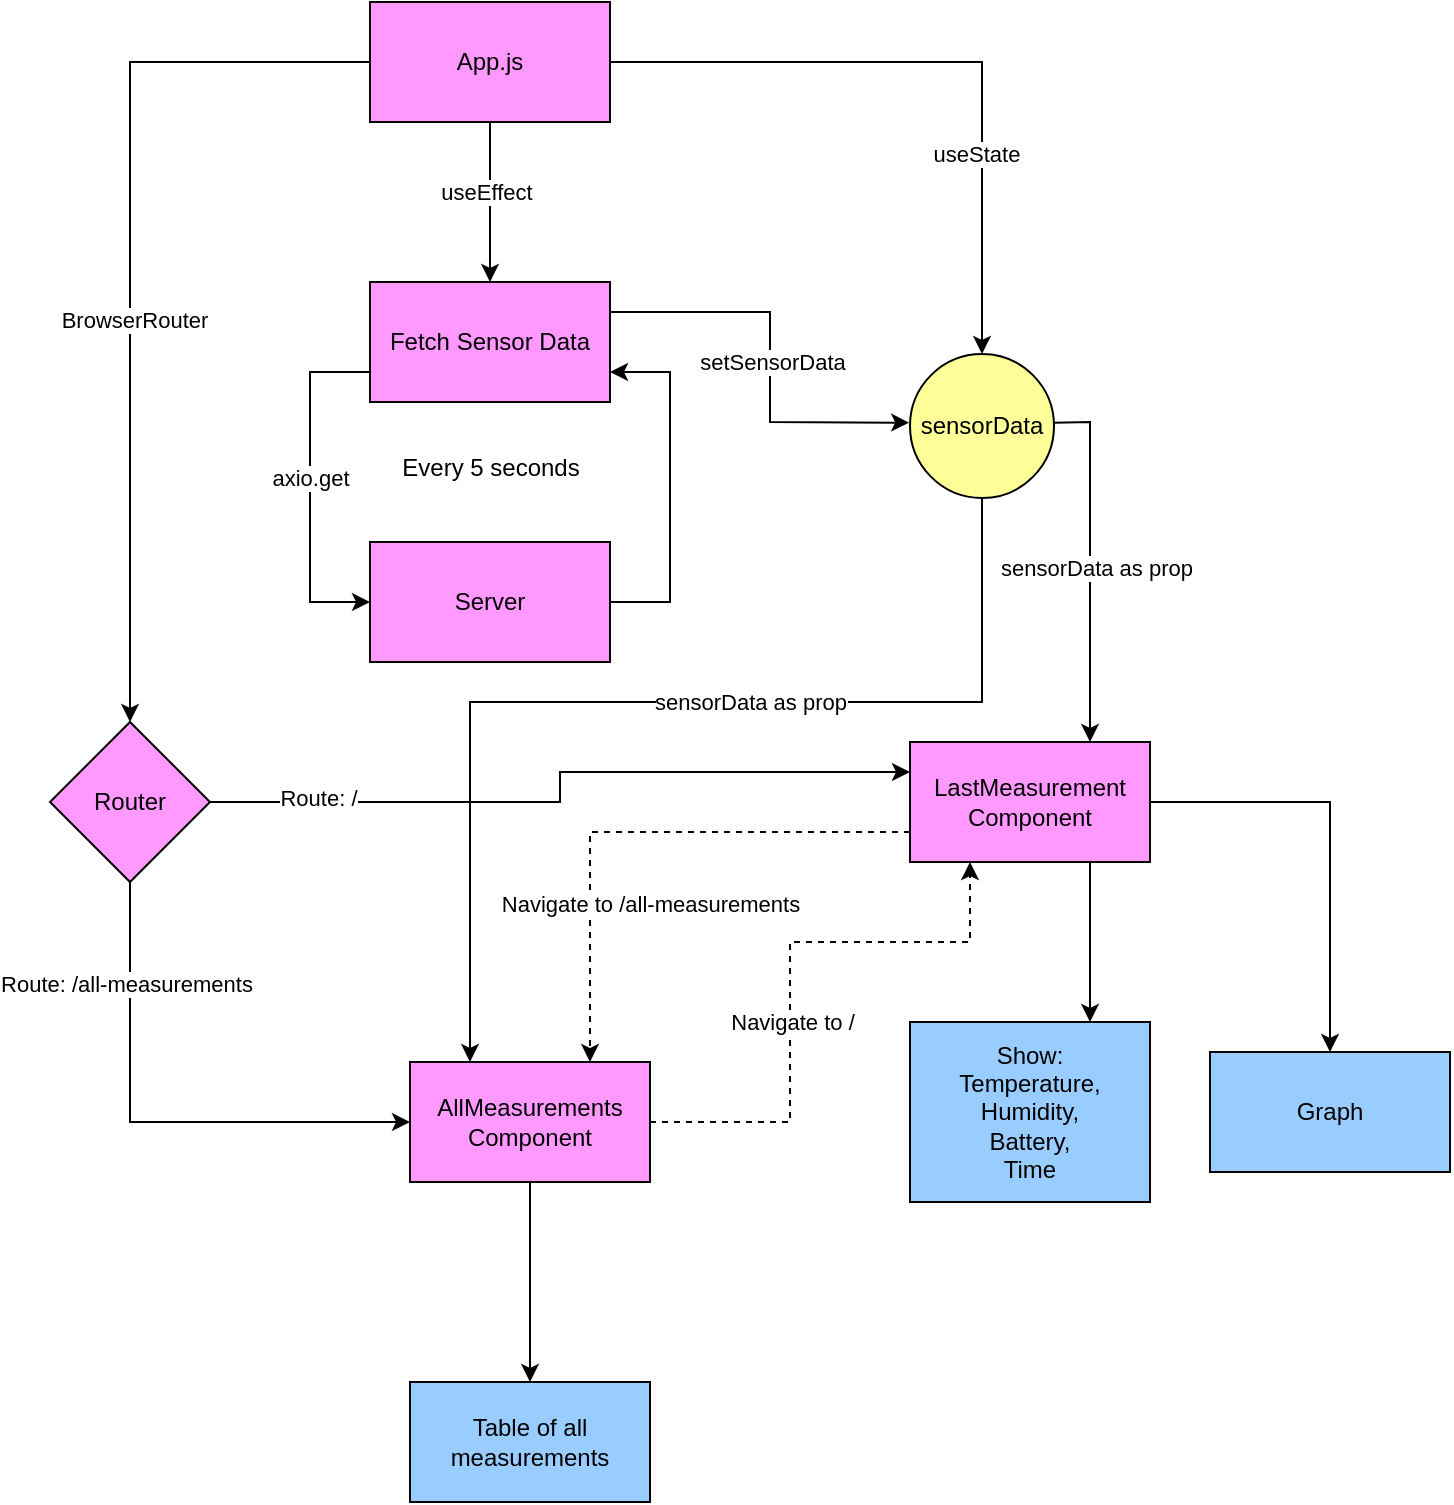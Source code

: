 <mxfile version="24.4.0" type="github">
  <diagram name="Page-1" id="SEWsyKc5rU6Fcgs1RWHf">
    <mxGraphModel dx="958" dy="503" grid="1" gridSize="10" guides="1" tooltips="1" connect="1" arrows="1" fold="1" page="1" pageScale="1" pageWidth="827" pageHeight="1169" math="0" shadow="0">
      <root>
        <mxCell id="0" />
        <mxCell id="1" parent="0" />
        <mxCell id="LvXoCR6ephxCl3afvVT1-3" value="" style="edgeStyle=orthogonalEdgeStyle;rounded=0;orthogonalLoop=1;jettySize=auto;html=1;" edge="1" parent="1" source="LvXoCR6ephxCl3afvVT1-1" target="LvXoCR6ephxCl3afvVT1-2">
          <mxGeometry relative="1" as="geometry" />
        </mxCell>
        <mxCell id="LvXoCR6ephxCl3afvVT1-47" value="useEffect" style="edgeLabel;html=1;align=center;verticalAlign=middle;resizable=0;points=[];" vertex="1" connectable="0" parent="LvXoCR6ephxCl3afvVT1-3">
          <mxGeometry x="-0.135" y="-2" relative="1" as="geometry">
            <mxPoint as="offset" />
          </mxGeometry>
        </mxCell>
        <mxCell id="LvXoCR6ephxCl3afvVT1-18" style="edgeStyle=orthogonalEdgeStyle;rounded=0;orthogonalLoop=1;jettySize=auto;html=1;entryX=0.5;entryY=0;entryDx=0;entryDy=0;" edge="1" parent="1" source="LvXoCR6ephxCl3afvVT1-1" target="LvXoCR6ephxCl3afvVT1-11">
          <mxGeometry relative="1" as="geometry" />
        </mxCell>
        <mxCell id="LvXoCR6ephxCl3afvVT1-37" value="useState" style="edgeLabel;html=1;align=center;verticalAlign=middle;resizable=0;points=[];" vertex="1" connectable="0" parent="LvXoCR6ephxCl3afvVT1-18">
          <mxGeometry x="0.395" y="-3" relative="1" as="geometry">
            <mxPoint as="offset" />
          </mxGeometry>
        </mxCell>
        <mxCell id="LvXoCR6ephxCl3afvVT1-24" style="edgeStyle=orthogonalEdgeStyle;rounded=0;orthogonalLoop=1;jettySize=auto;html=1;entryX=0.5;entryY=0;entryDx=0;entryDy=0;" edge="1" parent="1" source="LvXoCR6ephxCl3afvVT1-1" target="LvXoCR6ephxCl3afvVT1-4">
          <mxGeometry relative="1" as="geometry" />
        </mxCell>
        <mxCell id="LvXoCR6ephxCl3afvVT1-41" value="BrowserRouter" style="edgeLabel;html=1;align=center;verticalAlign=middle;resizable=0;points=[];" vertex="1" connectable="0" parent="LvXoCR6ephxCl3afvVT1-24">
          <mxGeometry x="0.107" y="2" relative="1" as="geometry">
            <mxPoint as="offset" />
          </mxGeometry>
        </mxCell>
        <mxCell id="LvXoCR6ephxCl3afvVT1-1" value="App.js" style="rounded=0;whiteSpace=wrap;html=1;fillColor=#FF99FF;" vertex="1" parent="1">
          <mxGeometry x="350" y="350" width="120" height="60" as="geometry" />
        </mxCell>
        <mxCell id="LvXoCR6ephxCl3afvVT1-2" value="Fetch Sensor Data" style="whiteSpace=wrap;html=1;rounded=0;fillColor=#FF99FF;" vertex="1" parent="1">
          <mxGeometry x="350" y="490" width="120" height="60" as="geometry" />
        </mxCell>
        <mxCell id="LvXoCR6ephxCl3afvVT1-28" style="edgeStyle=orthogonalEdgeStyle;rounded=0;orthogonalLoop=1;jettySize=auto;html=1;entryX=0;entryY=0.5;entryDx=0;entryDy=0;" edge="1" parent="1" source="LvXoCR6ephxCl3afvVT1-4" target="LvXoCR6ephxCl3afvVT1-16">
          <mxGeometry relative="1" as="geometry">
            <Array as="points">
              <mxPoint x="230" y="910" />
            </Array>
          </mxGeometry>
        </mxCell>
        <mxCell id="LvXoCR6ephxCl3afvVT1-42" value="Route: /all-measurements" style="edgeLabel;html=1;align=center;verticalAlign=middle;resizable=0;points=[];" vertex="1" connectable="0" parent="LvXoCR6ephxCl3afvVT1-28">
          <mxGeometry x="-0.609" y="-2" relative="1" as="geometry">
            <mxPoint as="offset" />
          </mxGeometry>
        </mxCell>
        <mxCell id="LvXoCR6ephxCl3afvVT1-29" style="edgeStyle=orthogonalEdgeStyle;rounded=0;orthogonalLoop=1;jettySize=auto;html=1;entryX=0;entryY=0.25;entryDx=0;entryDy=0;" edge="1" parent="1" source="LvXoCR6ephxCl3afvVT1-4" target="LvXoCR6ephxCl3afvVT1-12">
          <mxGeometry relative="1" as="geometry" />
        </mxCell>
        <mxCell id="LvXoCR6ephxCl3afvVT1-40" value="Route: /" style="edgeLabel;html=1;align=center;verticalAlign=middle;resizable=0;points=[];" vertex="1" connectable="0" parent="LvXoCR6ephxCl3afvVT1-29">
          <mxGeometry x="-0.706" y="2" relative="1" as="geometry">
            <mxPoint as="offset" />
          </mxGeometry>
        </mxCell>
        <mxCell id="LvXoCR6ephxCl3afvVT1-4" value="Router" style="rhombus;whiteSpace=wrap;html=1;fillColor=#FF99FF;" vertex="1" parent="1">
          <mxGeometry x="190" y="710" width="80" height="80" as="geometry" />
        </mxCell>
        <mxCell id="LvXoCR6ephxCl3afvVT1-5" value="Server" style="rounded=0;whiteSpace=wrap;html=1;fillColor=#FF99FF;" vertex="1" parent="1">
          <mxGeometry x="350" y="620" width="120" height="60" as="geometry" />
        </mxCell>
        <mxCell id="LvXoCR6ephxCl3afvVT1-7" value="" style="endArrow=classic;html=1;rounded=0;exitX=0;exitY=0.75;exitDx=0;exitDy=0;entryX=0;entryY=0.5;entryDx=0;entryDy=0;" edge="1" parent="1" source="LvXoCR6ephxCl3afvVT1-2" target="LvXoCR6ephxCl3afvVT1-5">
          <mxGeometry width="50" height="50" relative="1" as="geometry">
            <mxPoint x="260" y="600" as="sourcePoint" />
            <mxPoint x="310" y="550" as="targetPoint" />
            <Array as="points">
              <mxPoint x="320" y="535" />
              <mxPoint x="320" y="650" />
            </Array>
          </mxGeometry>
        </mxCell>
        <mxCell id="LvXoCR6ephxCl3afvVT1-46" value="axio.get" style="edgeLabel;html=1;align=center;verticalAlign=middle;resizable=0;points=[];" vertex="1" connectable="0" parent="LvXoCR6ephxCl3afvVT1-7">
          <mxGeometry x="-0.051" relative="1" as="geometry">
            <mxPoint as="offset" />
          </mxGeometry>
        </mxCell>
        <mxCell id="LvXoCR6ephxCl3afvVT1-8" value="" style="endArrow=classic;html=1;rounded=0;exitX=1;exitY=0.5;exitDx=0;exitDy=0;entryX=1;entryY=0.75;entryDx=0;entryDy=0;" edge="1" parent="1" source="LvXoCR6ephxCl3afvVT1-5" target="LvXoCR6ephxCl3afvVT1-2">
          <mxGeometry width="50" height="50" relative="1" as="geometry">
            <mxPoint x="540" y="640" as="sourcePoint" />
            <mxPoint x="590" y="590" as="targetPoint" />
            <Array as="points">
              <mxPoint x="500" y="650" />
              <mxPoint x="500" y="535" />
            </Array>
          </mxGeometry>
        </mxCell>
        <mxCell id="LvXoCR6ephxCl3afvVT1-9" value="Every 5 seconds" style="text;html=1;align=center;verticalAlign=middle;resizable=0;points=[];autosize=1;strokeColor=none;fillColor=none;" vertex="1" parent="1">
          <mxGeometry x="355" y="568" width="110" height="30" as="geometry" />
        </mxCell>
        <mxCell id="LvXoCR6ephxCl3afvVT1-21" style="edgeStyle=orthogonalEdgeStyle;rounded=0;orthogonalLoop=1;jettySize=auto;html=1;entryX=0.25;entryY=0;entryDx=0;entryDy=0;" edge="1" parent="1" source="LvXoCR6ephxCl3afvVT1-11" target="LvXoCR6ephxCl3afvVT1-16">
          <mxGeometry relative="1" as="geometry">
            <mxPoint x="430" y="850" as="targetPoint" />
            <Array as="points">
              <mxPoint x="656" y="700" />
              <mxPoint x="400" y="700" />
            </Array>
          </mxGeometry>
        </mxCell>
        <mxCell id="LvXoCR6ephxCl3afvVT1-43" value="sensorData as prop" style="edgeLabel;html=1;align=center;verticalAlign=middle;resizable=0;points=[];" vertex="1" connectable="0" parent="LvXoCR6ephxCl3afvVT1-21">
          <mxGeometry x="-0.103" relative="1" as="geometry">
            <mxPoint x="23" as="offset" />
          </mxGeometry>
        </mxCell>
        <mxCell id="LvXoCR6ephxCl3afvVT1-11" value="sensorData" style="ellipse;whiteSpace=wrap;html=1;aspect=fixed;fillColor=#FFFF99;" vertex="1" parent="1">
          <mxGeometry x="620" y="526" width="72" height="72" as="geometry" />
        </mxCell>
        <mxCell id="LvXoCR6ephxCl3afvVT1-30" style="edgeStyle=orthogonalEdgeStyle;rounded=0;orthogonalLoop=1;jettySize=auto;html=1;entryX=0.75;entryY=0;entryDx=0;entryDy=0;" edge="1" parent="1" source="LvXoCR6ephxCl3afvVT1-12" target="LvXoCR6ephxCl3afvVT1-13">
          <mxGeometry relative="1" as="geometry">
            <Array as="points">
              <mxPoint x="710" y="820" />
              <mxPoint x="710" y="820" />
            </Array>
          </mxGeometry>
        </mxCell>
        <mxCell id="LvXoCR6ephxCl3afvVT1-31" style="edgeStyle=orthogonalEdgeStyle;rounded=0;orthogonalLoop=1;jettySize=auto;html=1;entryX=0.5;entryY=0;entryDx=0;entryDy=0;" edge="1" parent="1" source="LvXoCR6ephxCl3afvVT1-12" target="LvXoCR6ephxCl3afvVT1-14">
          <mxGeometry relative="1" as="geometry" />
        </mxCell>
        <mxCell id="LvXoCR6ephxCl3afvVT1-12" value="LastMeasurement Component" style="rounded=0;whiteSpace=wrap;html=1;fillColor=#FF99FF;" vertex="1" parent="1">
          <mxGeometry x="620" y="720" width="120" height="60" as="geometry" />
        </mxCell>
        <mxCell id="LvXoCR6ephxCl3afvVT1-13" value="Show:&lt;div&gt;Temperature,&lt;/div&gt;&lt;div&gt;Humidity,&lt;/div&gt;&lt;div&gt;Battery,&lt;/div&gt;&lt;div&gt;Time&lt;/div&gt;" style="rounded=0;whiteSpace=wrap;html=1;fillColor=#99CCFF;" vertex="1" parent="1">
          <mxGeometry x="620" y="860" width="120" height="90" as="geometry" />
        </mxCell>
        <mxCell id="LvXoCR6ephxCl3afvVT1-14" value="Graph" style="rounded=0;whiteSpace=wrap;html=1;fillColor=#99CCFF;" vertex="1" parent="1">
          <mxGeometry x="770" y="875" width="120" height="60" as="geometry" />
        </mxCell>
        <mxCell id="LvXoCR6ephxCl3afvVT1-32" style="edgeStyle=orthogonalEdgeStyle;rounded=0;orthogonalLoop=1;jettySize=auto;html=1;entryX=0.5;entryY=0;entryDx=0;entryDy=0;" edge="1" parent="1" source="LvXoCR6ephxCl3afvVT1-16" target="LvXoCR6ephxCl3afvVT1-17">
          <mxGeometry relative="1" as="geometry" />
        </mxCell>
        <mxCell id="LvXoCR6ephxCl3afvVT1-16" value="AllMeasurements Component" style="rounded=0;whiteSpace=wrap;html=1;fillColor=#FF99FF;" vertex="1" parent="1">
          <mxGeometry x="370" y="880" width="120" height="60" as="geometry" />
        </mxCell>
        <mxCell id="LvXoCR6ephxCl3afvVT1-17" value="Table of all measurements" style="rounded=0;whiteSpace=wrap;html=1;fillColor=#99CCFF;" vertex="1" parent="1">
          <mxGeometry x="370" y="1040" width="120" height="60" as="geometry" />
        </mxCell>
        <mxCell id="LvXoCR6ephxCl3afvVT1-20" value="" style="endArrow=classic;html=1;rounded=0;exitX=1;exitY=0.25;exitDx=0;exitDy=0;entryX=-0.006;entryY=0.477;entryDx=0;entryDy=0;entryPerimeter=0;" edge="1" parent="1" source="LvXoCR6ephxCl3afvVT1-2" target="LvXoCR6ephxCl3afvVT1-11">
          <mxGeometry width="50" height="50" relative="1" as="geometry">
            <mxPoint x="530" y="500" as="sourcePoint" />
            <mxPoint x="580" y="450" as="targetPoint" />
            <Array as="points">
              <mxPoint x="550" y="505" />
              <mxPoint x="550" y="560" />
            </Array>
          </mxGeometry>
        </mxCell>
        <mxCell id="LvXoCR6ephxCl3afvVT1-38" value="setSensorData" style="edgeLabel;html=1;align=center;verticalAlign=middle;resizable=0;points=[];" vertex="1" connectable="0" parent="LvXoCR6ephxCl3afvVT1-20">
          <mxGeometry x="-0.034" y="1" relative="1" as="geometry">
            <mxPoint y="6" as="offset" />
          </mxGeometry>
        </mxCell>
        <mxCell id="LvXoCR6ephxCl3afvVT1-23" value="" style="endArrow=classic;html=1;rounded=0;entryX=0.75;entryY=0;entryDx=0;entryDy=0;exitX=1.002;exitY=0.478;exitDx=0;exitDy=0;exitPerimeter=0;" edge="1" parent="1" source="LvXoCR6ephxCl3afvVT1-11" target="LvXoCR6ephxCl3afvVT1-12">
          <mxGeometry width="50" height="50" relative="1" as="geometry">
            <mxPoint x="692" y="562" as="sourcePoint" />
            <mxPoint x="610" y="670" as="targetPoint" />
            <Array as="points">
              <mxPoint x="710" y="560" />
            </Array>
          </mxGeometry>
        </mxCell>
        <mxCell id="LvXoCR6ephxCl3afvVT1-39" value="sensorData as prop" style="edgeLabel;html=1;align=center;verticalAlign=middle;resizable=0;points=[];" vertex="1" connectable="0" parent="LvXoCR6ephxCl3afvVT1-23">
          <mxGeometry x="0.017" y="3" relative="1" as="geometry">
            <mxPoint as="offset" />
          </mxGeometry>
        </mxCell>
        <mxCell id="LvXoCR6ephxCl3afvVT1-34" value="" style="html=1;labelBackgroundColor=#ffffff;startArrow=none;startFill=0;startSize=6;endArrow=classic;endFill=1;endSize=6;jettySize=auto;orthogonalLoop=1;strokeWidth=1;dashed=1;fontSize=14;rounded=0;exitX=0;exitY=0.75;exitDx=0;exitDy=0;entryX=0.75;entryY=0;entryDx=0;entryDy=0;" edge="1" parent="1" source="LvXoCR6ephxCl3afvVT1-12" target="LvXoCR6ephxCl3afvVT1-16">
          <mxGeometry width="60" height="60" relative="1" as="geometry">
            <mxPoint x="550" y="860" as="sourcePoint" />
            <mxPoint x="610" y="800" as="targetPoint" />
            <Array as="points">
              <mxPoint x="460" y="765" />
            </Array>
          </mxGeometry>
        </mxCell>
        <mxCell id="LvXoCR6ephxCl3afvVT1-44" value="Navigate to /all-measurements" style="edgeLabel;html=1;align=center;verticalAlign=middle;resizable=0;points=[];" vertex="1" connectable="0" parent="LvXoCR6ephxCl3afvVT1-34">
          <mxGeometry x="0.416" y="-1" relative="1" as="geometry">
            <mxPoint x="31" y="1" as="offset" />
          </mxGeometry>
        </mxCell>
        <mxCell id="LvXoCR6ephxCl3afvVT1-35" value="" style="html=1;labelBackgroundColor=#ffffff;startArrow=none;startFill=0;startSize=6;endArrow=classic;endFill=1;endSize=6;jettySize=auto;orthogonalLoop=1;strokeWidth=1;dashed=1;fontSize=14;rounded=0;exitX=1;exitY=0.5;exitDx=0;exitDy=0;entryX=0.25;entryY=1;entryDx=0;entryDy=0;" edge="1" parent="1" source="LvXoCR6ephxCl3afvVT1-16" target="LvXoCR6ephxCl3afvVT1-12">
          <mxGeometry width="60" height="60" relative="1" as="geometry">
            <mxPoint x="550" y="860" as="sourcePoint" />
            <mxPoint x="610" y="800" as="targetPoint" />
            <Array as="points">
              <mxPoint x="560" y="910" />
              <mxPoint x="560" y="820" />
              <mxPoint x="650" y="820" />
            </Array>
          </mxGeometry>
        </mxCell>
        <mxCell id="LvXoCR6ephxCl3afvVT1-45" value="Navigate to /" style="edgeLabel;html=1;align=center;verticalAlign=middle;resizable=0;points=[];" vertex="1" connectable="0" parent="LvXoCR6ephxCl3afvVT1-35">
          <mxGeometry x="-0.175" y="-1" relative="1" as="geometry">
            <mxPoint y="-1" as="offset" />
          </mxGeometry>
        </mxCell>
      </root>
    </mxGraphModel>
  </diagram>
</mxfile>
